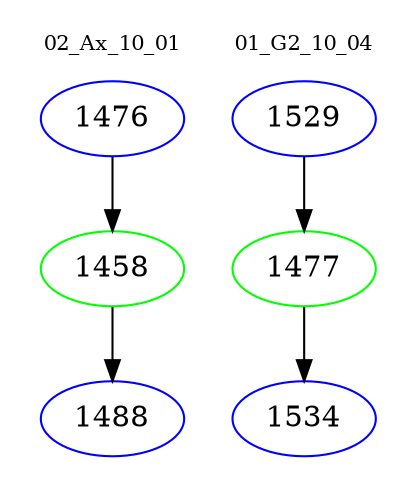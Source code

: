 digraph{
subgraph cluster_0 {
color = white
label = "02_Ax_10_01";
fontsize=10;
T0_1476 [label="1476", color="blue"]
T0_1476 -> T0_1458 [color="black"]
T0_1458 [label="1458", color="green"]
T0_1458 -> T0_1488 [color="black"]
T0_1488 [label="1488", color="blue"]
}
subgraph cluster_1 {
color = white
label = "01_G2_10_04";
fontsize=10;
T1_1529 [label="1529", color="blue"]
T1_1529 -> T1_1477 [color="black"]
T1_1477 [label="1477", color="green"]
T1_1477 -> T1_1534 [color="black"]
T1_1534 [label="1534", color="blue"]
}
}
